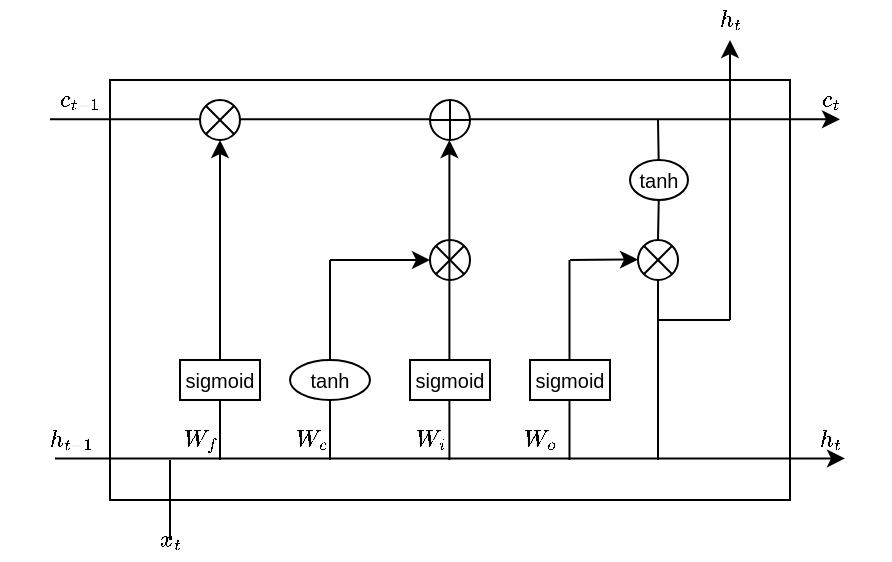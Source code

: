 <mxfile version="16.5.1" type="device"><diagram id="-_zfhtAAhPbeegVZC61f" name="第 1 页"><mxGraphModel dx="576" dy="432" grid="1" gridSize="10" guides="1" tooltips="1" connect="1" arrows="1" fold="1" page="1" pageScale="1" pageWidth="827" pageHeight="1169" math="1" shadow="0"><root><mxCell id="0"/><mxCell id="1" parent="0"/><mxCell id="ltdjgrzUR3zi3dNTzF7j-1" value="" style="rounded=0;whiteSpace=wrap;html=1;" vertex="1" parent="1"><mxGeometry x="140" y="160" width="340" height="210" as="geometry"/></mxCell><mxCell id="ltdjgrzUR3zi3dNTzF7j-14" value="" style="endArrow=classic;html=1;rounded=0;startArrow=none;" edge="1" parent="1" source="ltdjgrzUR3zi3dNTzF7j-10"><mxGeometry width="50" height="50" relative="1" as="geometry"><mxPoint x="195" y="350" as="sourcePoint"/><mxPoint x="195" y="190" as="targetPoint"/></mxGeometry></mxCell><mxCell id="ltdjgrzUR3zi3dNTzF7j-17" value="" style="shape=sumEllipse;perimeter=ellipsePerimeter;whiteSpace=wrap;html=1;backgroundOutline=1;" vertex="1" parent="1"><mxGeometry x="300" y="240" width="20" height="20" as="geometry"/></mxCell><mxCell id="ltdjgrzUR3zi3dNTzF7j-18" value="" style="endArrow=classic;html=1;rounded=0;" edge="1" parent="1"><mxGeometry width="50" height="50" relative="1" as="geometry"><mxPoint x="309.7" y="350" as="sourcePoint"/><mxPoint x="309.7" y="190" as="targetPoint"/></mxGeometry></mxCell><mxCell id="ltdjgrzUR3zi3dNTzF7j-10" value="&lt;font style=&quot;font-size: 10px&quot;&gt;sigmoid&lt;/font&gt;" style="rounded=0;whiteSpace=wrap;html=1;" vertex="1" parent="1"><mxGeometry x="175" y="300" width="40" height="20" as="geometry"/></mxCell><mxCell id="ltdjgrzUR3zi3dNTzF7j-22" value="" style="endArrow=none;html=1;rounded=0;" edge="1" parent="1" target="ltdjgrzUR3zi3dNTzF7j-10"><mxGeometry width="50" height="50" relative="1" as="geometry"><mxPoint x="195" y="350" as="sourcePoint"/><mxPoint x="195" y="190" as="targetPoint"/></mxGeometry></mxCell><mxCell id="ltdjgrzUR3zi3dNTzF7j-23" value="&lt;font style=&quot;font-size: 10px&quot;&gt;sigmoid&lt;/font&gt;" style="rounded=0;whiteSpace=wrap;html=1;" vertex="1" parent="1"><mxGeometry x="290" y="300" width="40" height="20" as="geometry"/></mxCell><mxCell id="ltdjgrzUR3zi3dNTzF7j-26" value="" style="endArrow=none;html=1;rounded=0;fontSize=10;startArrow=none;" edge="1" parent="1" source="ltdjgrzUR3zi3dNTzF7j-6"><mxGeometry width="50" height="50" relative="1" as="geometry"><mxPoint x="414" y="350" as="sourcePoint"/><mxPoint x="414" y="180" as="targetPoint"/></mxGeometry></mxCell><mxCell id="ltdjgrzUR3zi3dNTzF7j-8" value="" style="shape=sumEllipse;perimeter=ellipsePerimeter;whiteSpace=wrap;html=1;backgroundOutline=1;" vertex="1" parent="1"><mxGeometry x="404" y="240" width="20" height="20" as="geometry"/></mxCell><mxCell id="ltdjgrzUR3zi3dNTzF7j-29" value="" style="endArrow=none;html=1;rounded=0;fontSize=10;" edge="1" parent="1" target="ltdjgrzUR3zi3dNTzF7j-8"><mxGeometry width="50" height="50" relative="1" as="geometry"><mxPoint x="414" y="350" as="sourcePoint"/><mxPoint x="414" y="180" as="targetPoint"/></mxGeometry></mxCell><mxCell id="ltdjgrzUR3zi3dNTzF7j-6" value="&lt;font style=&quot;font-size: 10px&quot;&gt;tanh&lt;/font&gt;" style="ellipse;whiteSpace=wrap;html=1;" vertex="1" parent="1"><mxGeometry x="400" y="200" width="29" height="20" as="geometry"/></mxCell><mxCell id="ltdjgrzUR3zi3dNTzF7j-30" value="" style="endArrow=none;html=1;rounded=0;fontSize=10;startArrow=none;" edge="1" parent="1" source="ltdjgrzUR3zi3dNTzF7j-8" target="ltdjgrzUR3zi3dNTzF7j-6"><mxGeometry width="50" height="50" relative="1" as="geometry"><mxPoint x="414" y="240" as="sourcePoint"/><mxPoint x="414" y="180" as="targetPoint"/></mxGeometry></mxCell><mxCell id="ltdjgrzUR3zi3dNTzF7j-32" value="" style="endArrow=none;html=1;rounded=0;fontSize=10;" edge="1" parent="1"><mxGeometry width="50" height="50" relative="1" as="geometry"><mxPoint x="414" y="280" as="sourcePoint"/><mxPoint x="450" y="280" as="targetPoint"/></mxGeometry></mxCell><mxCell id="ltdjgrzUR3zi3dNTzF7j-33" value="" style="endArrow=classic;html=1;rounded=0;fontSize=10;" edge="1" parent="1"><mxGeometry width="50" height="50" relative="1" as="geometry"><mxPoint x="450" y="280" as="sourcePoint"/><mxPoint x="450" y="140" as="targetPoint"/></mxGeometry></mxCell><mxCell id="ltdjgrzUR3zi3dNTzF7j-34" value="" style="endArrow=none;html=1;rounded=0;fontSize=10;" edge="1" parent="1"><mxGeometry width="50" height="50" relative="1" as="geometry"><mxPoint x="170" y="390" as="sourcePoint"/><mxPoint x="170" y="350" as="targetPoint"/></mxGeometry></mxCell><mxCell id="ltdjgrzUR3zi3dNTzF7j-35" value="" style="endArrow=none;html=1;rounded=0;fontSize=10;" edge="1" parent="1"><mxGeometry width="50" height="50" relative="1" as="geometry"><mxPoint x="250" y="350" as="sourcePoint"/><mxPoint x="250" y="250" as="targetPoint"/></mxGeometry></mxCell><mxCell id="ltdjgrzUR3zi3dNTzF7j-36" value="" style="endArrow=classic;html=1;rounded=0;fontSize=10;entryX=0;entryY=0.5;entryDx=0;entryDy=0;" edge="1" parent="1" target="ltdjgrzUR3zi3dNTzF7j-17"><mxGeometry width="50" height="50" relative="1" as="geometry"><mxPoint x="250" y="250" as="sourcePoint"/><mxPoint x="290" y="249.74" as="targetPoint"/></mxGeometry></mxCell><mxCell id="ltdjgrzUR3zi3dNTzF7j-24" value="&lt;font style=&quot;font-size: 10px&quot;&gt;tanh&lt;/font&gt;" style="ellipse;whiteSpace=wrap;html=1;" vertex="1" parent="1"><mxGeometry x="230" y="300" width="40" height="20" as="geometry"/></mxCell><mxCell id="ltdjgrzUR3zi3dNTzF7j-39" value="" style="endArrow=none;html=1;rounded=0;fontSize=10;" edge="1" parent="1"><mxGeometry width="50" height="50" relative="1" as="geometry"><mxPoint x="369.74" y="350" as="sourcePoint"/><mxPoint x="369.74" y="250" as="targetPoint"/></mxGeometry></mxCell><mxCell id="ltdjgrzUR3zi3dNTzF7j-40" value="" style="endArrow=classic;html=1;rounded=0;fontSize=10;entryX=0;entryY=0.5;entryDx=0;entryDy=0;" edge="1" parent="1"><mxGeometry width="50" height="50" relative="1" as="geometry"><mxPoint x="370" y="250" as="sourcePoint"/><mxPoint x="404.0" y="249.74" as="targetPoint"/></mxGeometry></mxCell><mxCell id="ltdjgrzUR3zi3dNTzF7j-25" value="&lt;font style=&quot;font-size: 10px&quot;&gt;sigmoid&lt;/font&gt;" style="rounded=0;whiteSpace=wrap;html=1;" vertex="1" parent="1"><mxGeometry x="350" y="300" width="40" height="20" as="geometry"/></mxCell><mxCell id="ltdjgrzUR3zi3dNTzF7j-41" value="&lt;b&gt;$$c_{t-1}$$&lt;/b&gt;" style="text;html=1;strokeColor=none;fillColor=none;align=center;verticalAlign=middle;whiteSpace=wrap;rounded=0;fontSize=10;" vertex="1" parent="1"><mxGeometry x="95" y="155" width="60" height="30" as="geometry"/></mxCell><mxCell id="ltdjgrzUR3zi3dNTzF7j-42" value="&lt;b&gt;$$h_{t-1}$$&lt;/b&gt;" style="text;html=1;align=center;verticalAlign=middle;resizable=0;points=[];autosize=1;strokeColor=none;fillColor=none;fontSize=10;" vertex="1" parent="1"><mxGeometry x="85" y="330" width="70" height="20" as="geometry"/></mxCell><mxCell id="ltdjgrzUR3zi3dNTzF7j-43" value="&lt;b&gt;$$W_{f}$$&lt;/b&gt;" style="text;html=1;align=center;verticalAlign=middle;resizable=0;points=[];autosize=1;strokeColor=none;fillColor=none;fontSize=10;" vertex="1" parent="1"><mxGeometry x="155" y="330" width="60" height="20" as="geometry"/></mxCell><mxCell id="ltdjgrzUR3zi3dNTzF7j-44" value="$$W_{c}$$" style="text;html=1;align=center;verticalAlign=middle;resizable=0;points=[];autosize=1;strokeColor=none;fillColor=none;fontSize=10;" vertex="1" parent="1"><mxGeometry x="210" y="330" width="60" height="20" as="geometry"/></mxCell><mxCell id="ltdjgrzUR3zi3dNTzF7j-45" value="$$W_{i}$$" style="text;html=1;align=center;verticalAlign=middle;resizable=0;points=[];autosize=1;strokeColor=none;fillColor=none;fontSize=10;" vertex="1" parent="1"><mxGeometry x="270" y="330" width="60" height="20" as="geometry"/></mxCell><mxCell id="ltdjgrzUR3zi3dNTzF7j-46" value="$$W_{o}$$" style="text;html=1;align=center;verticalAlign=middle;resizable=0;points=[];autosize=1;strokeColor=none;fillColor=none;fontSize=10;" vertex="1" parent="1"><mxGeometry x="320" y="330" width="70" height="20" as="geometry"/></mxCell><mxCell id="ltdjgrzUR3zi3dNTzF7j-47" value="$$h_{t}$$" style="text;html=1;align=center;verticalAlign=middle;resizable=0;points=[];autosize=1;strokeColor=none;fillColor=none;fontSize=10;" vertex="1" parent="1"><mxGeometry x="420" y="120" width="60" height="20" as="geometry"/></mxCell><mxCell id="ltdjgrzUR3zi3dNTzF7j-48" value="$$c_{t}$$" style="text;html=1;align=center;verticalAlign=middle;resizable=0;points=[];autosize=1;strokeColor=none;fillColor=none;fontSize=10;" vertex="1" parent="1"><mxGeometry x="470" y="160" width="60" height="20" as="geometry"/></mxCell><mxCell id="ltdjgrzUR3zi3dNTzF7j-49" value="$$h_{t}$$" style="text;html=1;align=center;verticalAlign=middle;resizable=0;points=[];autosize=1;strokeColor=none;fillColor=none;fontSize=10;" vertex="1" parent="1"><mxGeometry x="470" y="330" width="60" height="20" as="geometry"/></mxCell><mxCell id="ltdjgrzUR3zi3dNTzF7j-50" value="" style="endArrow=classic;html=1;rounded=0;fontSize=10;" edge="1" parent="1"><mxGeometry width="50" height="50" relative="1" as="geometry"><mxPoint x="112.5" y="349.23" as="sourcePoint"/><mxPoint x="507.5" y="349.23" as="targetPoint"/></mxGeometry></mxCell><mxCell id="ltdjgrzUR3zi3dNTzF7j-51" value="" style="endArrow=classic;html=1;rounded=0;fontSize=10;" edge="1" parent="1"><mxGeometry width="50" height="50" relative="1" as="geometry"><mxPoint x="110" y="179.62" as="sourcePoint"/><mxPoint x="505" y="179.62" as="targetPoint"/></mxGeometry></mxCell><mxCell id="ltdjgrzUR3zi3dNTzF7j-4" value="" style="shape=sumEllipse;perimeter=ellipsePerimeter;whiteSpace=wrap;html=1;backgroundOutline=1;" vertex="1" parent="1"><mxGeometry x="185" y="170" width="20" height="20" as="geometry"/></mxCell><mxCell id="ltdjgrzUR3zi3dNTzF7j-5" value="" style="shape=orEllipse;perimeter=ellipsePerimeter;whiteSpace=wrap;html=1;backgroundOutline=1;" vertex="1" parent="1"><mxGeometry x="300" y="170" width="20" height="20" as="geometry"/></mxCell><mxCell id="ltdjgrzUR3zi3dNTzF7j-52" value="$$x_{t}$$" style="text;html=1;align=center;verticalAlign=middle;resizable=0;points=[];autosize=1;strokeColor=none;fillColor=none;fontSize=10;" vertex="1" parent="1"><mxGeometry x="140" y="380" width="60" height="20" as="geometry"/></mxCell></root></mxGraphModel></diagram></mxfile>